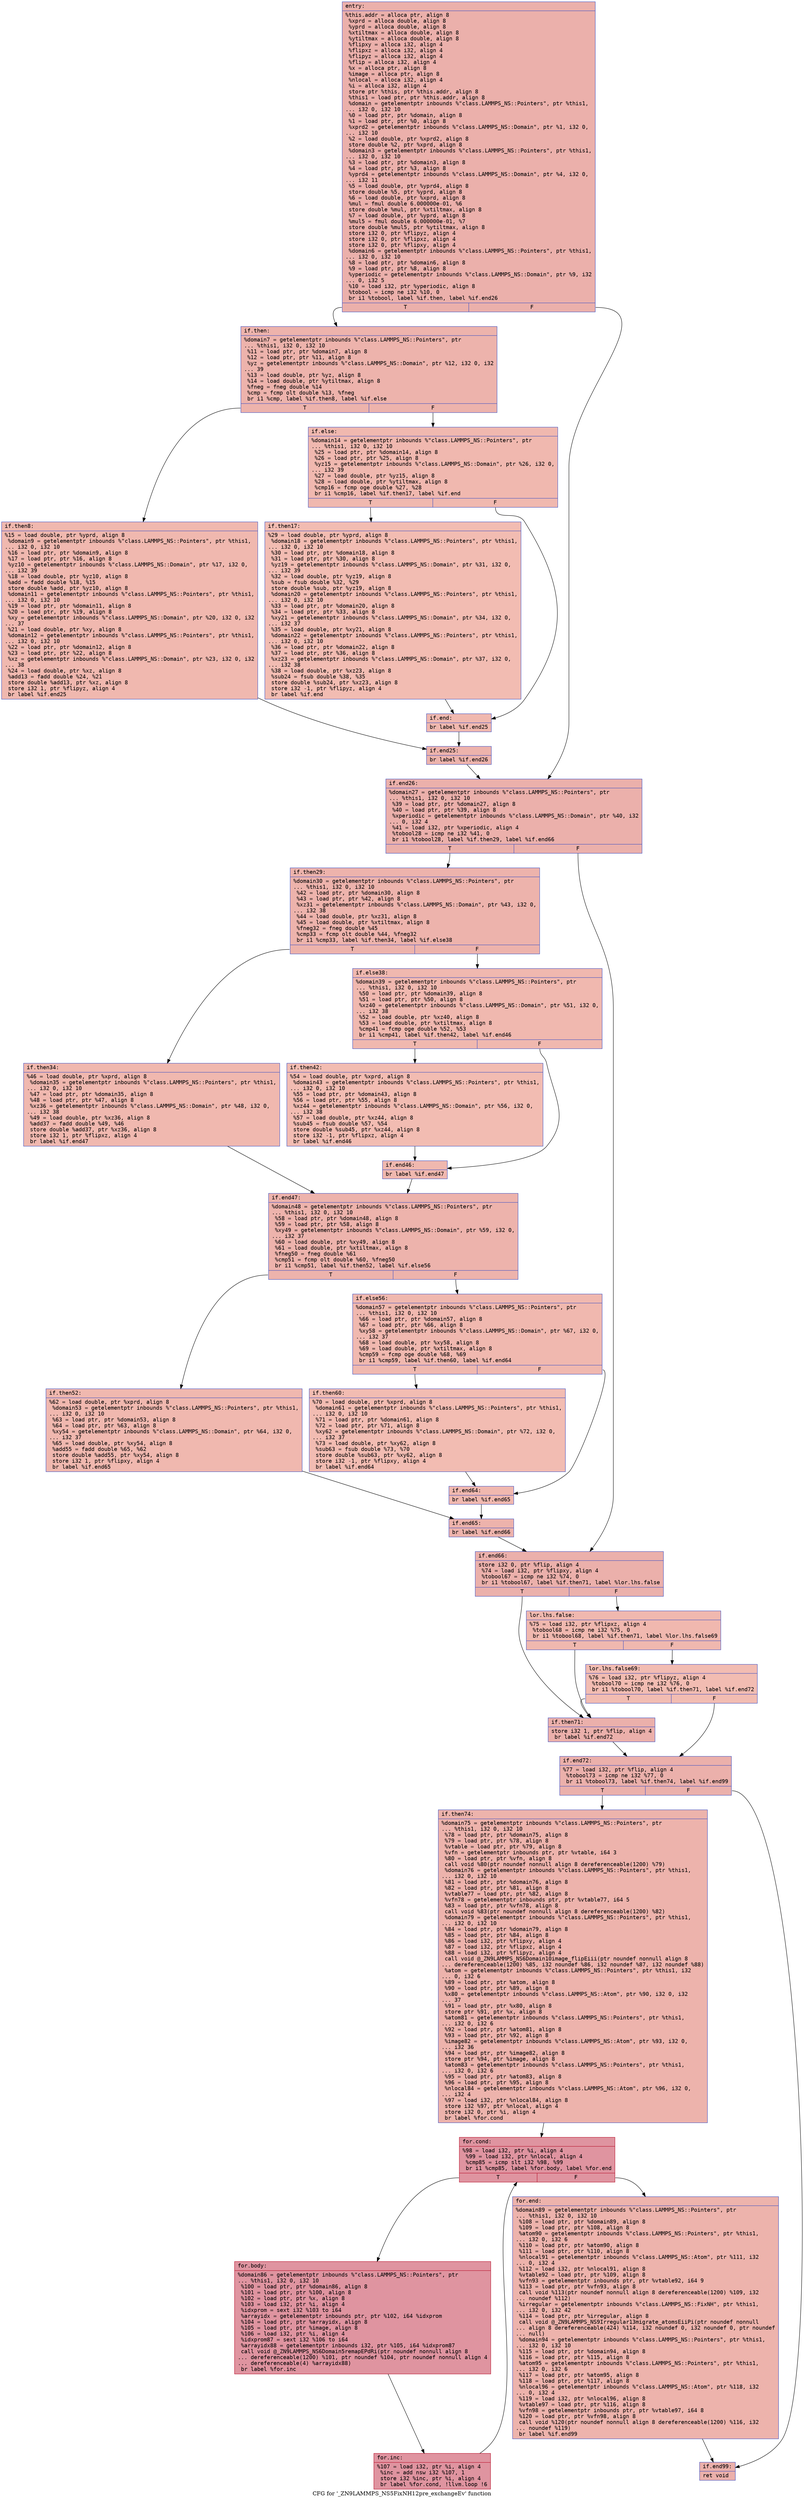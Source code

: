 digraph "CFG for '_ZN9LAMMPS_NS5FixNH12pre_exchangeEv' function" {
	label="CFG for '_ZN9LAMMPS_NS5FixNH12pre_exchangeEv' function";

	Node0x55b2c7a695d0 [shape=record,color="#3d50c3ff", style=filled, fillcolor="#d24b4070" fontname="Courier",label="{entry:\l|  %this.addr = alloca ptr, align 8\l  %xprd = alloca double, align 8\l  %yprd = alloca double, align 8\l  %xtiltmax = alloca double, align 8\l  %ytiltmax = alloca double, align 8\l  %flipxy = alloca i32, align 4\l  %flipxz = alloca i32, align 4\l  %flipyz = alloca i32, align 4\l  %flip = alloca i32, align 4\l  %x = alloca ptr, align 8\l  %image = alloca ptr, align 8\l  %nlocal = alloca i32, align 4\l  %i = alloca i32, align 4\l  store ptr %this, ptr %this.addr, align 8\l  %this1 = load ptr, ptr %this.addr, align 8\l  %domain = getelementptr inbounds %\"class.LAMMPS_NS::Pointers\", ptr %this1,\l... i32 0, i32 10\l  %0 = load ptr, ptr %domain, align 8\l  %1 = load ptr, ptr %0, align 8\l  %xprd2 = getelementptr inbounds %\"class.LAMMPS_NS::Domain\", ptr %1, i32 0,\l... i32 10\l  %2 = load double, ptr %xprd2, align 8\l  store double %2, ptr %xprd, align 8\l  %domain3 = getelementptr inbounds %\"class.LAMMPS_NS::Pointers\", ptr %this1,\l... i32 0, i32 10\l  %3 = load ptr, ptr %domain3, align 8\l  %4 = load ptr, ptr %3, align 8\l  %yprd4 = getelementptr inbounds %\"class.LAMMPS_NS::Domain\", ptr %4, i32 0,\l... i32 11\l  %5 = load double, ptr %yprd4, align 8\l  store double %5, ptr %yprd, align 8\l  %6 = load double, ptr %xprd, align 8\l  %mul = fmul double 6.000000e-01, %6\l  store double %mul, ptr %xtiltmax, align 8\l  %7 = load double, ptr %yprd, align 8\l  %mul5 = fmul double 6.000000e-01, %7\l  store double %mul5, ptr %ytiltmax, align 8\l  store i32 0, ptr %flipyz, align 4\l  store i32 0, ptr %flipxz, align 4\l  store i32 0, ptr %flipxy, align 4\l  %domain6 = getelementptr inbounds %\"class.LAMMPS_NS::Pointers\", ptr %this1,\l... i32 0, i32 10\l  %8 = load ptr, ptr %domain6, align 8\l  %9 = load ptr, ptr %8, align 8\l  %yperiodic = getelementptr inbounds %\"class.LAMMPS_NS::Domain\", ptr %9, i32\l... 0, i32 5\l  %10 = load i32, ptr %yperiodic, align 8\l  %tobool = icmp ne i32 %10, 0\l  br i1 %tobool, label %if.then, label %if.end26\l|{<s0>T|<s1>F}}"];
	Node0x55b2c7a695d0:s0 -> Node0x55b2c7e4a330[tooltip="entry -> if.then\nProbability 62.50%" ];
	Node0x55b2c7a695d0:s1 -> Node0x55b2c7e4a3a0[tooltip="entry -> if.end26\nProbability 37.50%" ];
	Node0x55b2c7e4a330 [shape=record,color="#3d50c3ff", style=filled, fillcolor="#d6524470" fontname="Courier",label="{if.then:\l|  %domain7 = getelementptr inbounds %\"class.LAMMPS_NS::Pointers\", ptr\l... %this1, i32 0, i32 10\l  %11 = load ptr, ptr %domain7, align 8\l  %12 = load ptr, ptr %11, align 8\l  %yz = getelementptr inbounds %\"class.LAMMPS_NS::Domain\", ptr %12, i32 0, i32\l... 39\l  %13 = load double, ptr %yz, align 8\l  %14 = load double, ptr %ytiltmax, align 8\l  %fneg = fneg double %14\l  %cmp = fcmp olt double %13, %fneg\l  br i1 %cmp, label %if.then8, label %if.else\l|{<s0>T|<s1>F}}"];
	Node0x55b2c7e4a330:s0 -> Node0x55b2c7e4c0b0[tooltip="if.then -> if.then8\nProbability 50.00%" ];
	Node0x55b2c7e4a330:s1 -> Node0x55b2c7e4c130[tooltip="if.then -> if.else\nProbability 50.00%" ];
	Node0x55b2c7e4c0b0 [shape=record,color="#3d50c3ff", style=filled, fillcolor="#dc5d4a70" fontname="Courier",label="{if.then8:\l|  %15 = load double, ptr %yprd, align 8\l  %domain9 = getelementptr inbounds %\"class.LAMMPS_NS::Pointers\", ptr %this1,\l... i32 0, i32 10\l  %16 = load ptr, ptr %domain9, align 8\l  %17 = load ptr, ptr %16, align 8\l  %yz10 = getelementptr inbounds %\"class.LAMMPS_NS::Domain\", ptr %17, i32 0,\l... i32 39\l  %18 = load double, ptr %yz10, align 8\l  %add = fadd double %18, %15\l  store double %add, ptr %yz10, align 8\l  %domain11 = getelementptr inbounds %\"class.LAMMPS_NS::Pointers\", ptr %this1,\l... i32 0, i32 10\l  %19 = load ptr, ptr %domain11, align 8\l  %20 = load ptr, ptr %19, align 8\l  %xy = getelementptr inbounds %\"class.LAMMPS_NS::Domain\", ptr %20, i32 0, i32\l... 37\l  %21 = load double, ptr %xy, align 8\l  %domain12 = getelementptr inbounds %\"class.LAMMPS_NS::Pointers\", ptr %this1,\l... i32 0, i32 10\l  %22 = load ptr, ptr %domain12, align 8\l  %23 = load ptr, ptr %22, align 8\l  %xz = getelementptr inbounds %\"class.LAMMPS_NS::Domain\", ptr %23, i32 0, i32\l... 38\l  %24 = load double, ptr %xz, align 8\l  %add13 = fadd double %24, %21\l  store double %add13, ptr %xz, align 8\l  store i32 1, ptr %flipyz, align 4\l  br label %if.end25\l}"];
	Node0x55b2c7e4c0b0 -> Node0x55b2c7e4cff0[tooltip="if.then8 -> if.end25\nProbability 100.00%" ];
	Node0x55b2c7e4c130 [shape=record,color="#3d50c3ff", style=filled, fillcolor="#dc5d4a70" fontname="Courier",label="{if.else:\l|  %domain14 = getelementptr inbounds %\"class.LAMMPS_NS::Pointers\", ptr\l... %this1, i32 0, i32 10\l  %25 = load ptr, ptr %domain14, align 8\l  %26 = load ptr, ptr %25, align 8\l  %yz15 = getelementptr inbounds %\"class.LAMMPS_NS::Domain\", ptr %26, i32 0,\l... i32 39\l  %27 = load double, ptr %yz15, align 8\l  %28 = load double, ptr %ytiltmax, align 8\l  %cmp16 = fcmp oge double %27, %28\l  br i1 %cmp16, label %if.then17, label %if.end\l|{<s0>T|<s1>F}}"];
	Node0x55b2c7e4c130:s0 -> Node0x55b2c7e4d560[tooltip="if.else -> if.then17\nProbability 50.00%" ];
	Node0x55b2c7e4c130:s1 -> Node0x55b2c7e4d5e0[tooltip="if.else -> if.end\nProbability 50.00%" ];
	Node0x55b2c7e4d560 [shape=record,color="#3d50c3ff", style=filled, fillcolor="#e1675170" fontname="Courier",label="{if.then17:\l|  %29 = load double, ptr %yprd, align 8\l  %domain18 = getelementptr inbounds %\"class.LAMMPS_NS::Pointers\", ptr %this1,\l... i32 0, i32 10\l  %30 = load ptr, ptr %domain18, align 8\l  %31 = load ptr, ptr %30, align 8\l  %yz19 = getelementptr inbounds %\"class.LAMMPS_NS::Domain\", ptr %31, i32 0,\l... i32 39\l  %32 = load double, ptr %yz19, align 8\l  %sub = fsub double %32, %29\l  store double %sub, ptr %yz19, align 8\l  %domain20 = getelementptr inbounds %\"class.LAMMPS_NS::Pointers\", ptr %this1,\l... i32 0, i32 10\l  %33 = load ptr, ptr %domain20, align 8\l  %34 = load ptr, ptr %33, align 8\l  %xy21 = getelementptr inbounds %\"class.LAMMPS_NS::Domain\", ptr %34, i32 0,\l... i32 37\l  %35 = load double, ptr %xy21, align 8\l  %domain22 = getelementptr inbounds %\"class.LAMMPS_NS::Pointers\", ptr %this1,\l... i32 0, i32 10\l  %36 = load ptr, ptr %domain22, align 8\l  %37 = load ptr, ptr %36, align 8\l  %xz23 = getelementptr inbounds %\"class.LAMMPS_NS::Domain\", ptr %37, i32 0,\l... i32 38\l  %38 = load double, ptr %xz23, align 8\l  %sub24 = fsub double %38, %35\l  store double %sub24, ptr %xz23, align 8\l  store i32 -1, ptr %flipyz, align 4\l  br label %if.end\l}"];
	Node0x55b2c7e4d560 -> Node0x55b2c7e4d5e0[tooltip="if.then17 -> if.end\nProbability 100.00%" ];
	Node0x55b2c7e4d5e0 [shape=record,color="#3d50c3ff", style=filled, fillcolor="#dc5d4a70" fontname="Courier",label="{if.end:\l|  br label %if.end25\l}"];
	Node0x55b2c7e4d5e0 -> Node0x55b2c7e4cff0[tooltip="if.end -> if.end25\nProbability 100.00%" ];
	Node0x55b2c7e4cff0 [shape=record,color="#3d50c3ff", style=filled, fillcolor="#d6524470" fontname="Courier",label="{if.end25:\l|  br label %if.end26\l}"];
	Node0x55b2c7e4cff0 -> Node0x55b2c7e4a3a0[tooltip="if.end25 -> if.end26\nProbability 100.00%" ];
	Node0x55b2c7e4a3a0 [shape=record,color="#3d50c3ff", style=filled, fillcolor="#d24b4070" fontname="Courier",label="{if.end26:\l|  %domain27 = getelementptr inbounds %\"class.LAMMPS_NS::Pointers\", ptr\l... %this1, i32 0, i32 10\l  %39 = load ptr, ptr %domain27, align 8\l  %40 = load ptr, ptr %39, align 8\l  %xperiodic = getelementptr inbounds %\"class.LAMMPS_NS::Domain\", ptr %40, i32\l... 0, i32 4\l  %41 = load i32, ptr %xperiodic, align 4\l  %tobool28 = icmp ne i32 %41, 0\l  br i1 %tobool28, label %if.then29, label %if.end66\l|{<s0>T|<s1>F}}"];
	Node0x55b2c7e4a3a0:s0 -> Node0x55b2c7e4ed30[tooltip="if.end26 -> if.then29\nProbability 62.50%" ];
	Node0x55b2c7e4a3a0:s1 -> Node0x55b2c7e4edb0[tooltip="if.end26 -> if.end66\nProbability 37.50%" ];
	Node0x55b2c7e4ed30 [shape=record,color="#3d50c3ff", style=filled, fillcolor="#d6524470" fontname="Courier",label="{if.then29:\l|  %domain30 = getelementptr inbounds %\"class.LAMMPS_NS::Pointers\", ptr\l... %this1, i32 0, i32 10\l  %42 = load ptr, ptr %domain30, align 8\l  %43 = load ptr, ptr %42, align 8\l  %xz31 = getelementptr inbounds %\"class.LAMMPS_NS::Domain\", ptr %43, i32 0,\l... i32 38\l  %44 = load double, ptr %xz31, align 8\l  %45 = load double, ptr %xtiltmax, align 8\l  %fneg32 = fneg double %45\l  %cmp33 = fcmp olt double %44, %fneg32\l  br i1 %cmp33, label %if.then34, label %if.else38\l|{<s0>T|<s1>F}}"];
	Node0x55b2c7e4ed30:s0 -> Node0x55b2c7e4f3f0[tooltip="if.then29 -> if.then34\nProbability 50.00%" ];
	Node0x55b2c7e4ed30:s1 -> Node0x55b2c7e4f470[tooltip="if.then29 -> if.else38\nProbability 50.00%" ];
	Node0x55b2c7e4f3f0 [shape=record,color="#3d50c3ff", style=filled, fillcolor="#dc5d4a70" fontname="Courier",label="{if.then34:\l|  %46 = load double, ptr %xprd, align 8\l  %domain35 = getelementptr inbounds %\"class.LAMMPS_NS::Pointers\", ptr %this1,\l... i32 0, i32 10\l  %47 = load ptr, ptr %domain35, align 8\l  %48 = load ptr, ptr %47, align 8\l  %xz36 = getelementptr inbounds %\"class.LAMMPS_NS::Domain\", ptr %48, i32 0,\l... i32 38\l  %49 = load double, ptr %xz36, align 8\l  %add37 = fadd double %49, %46\l  store double %add37, ptr %xz36, align 8\l  store i32 1, ptr %flipxz, align 4\l  br label %if.end47\l}"];
	Node0x55b2c7e4f3f0 -> Node0x55b2c7e50370[tooltip="if.then34 -> if.end47\nProbability 100.00%" ];
	Node0x55b2c7e4f470 [shape=record,color="#3d50c3ff", style=filled, fillcolor="#dc5d4a70" fontname="Courier",label="{if.else38:\l|  %domain39 = getelementptr inbounds %\"class.LAMMPS_NS::Pointers\", ptr\l... %this1, i32 0, i32 10\l  %50 = load ptr, ptr %domain39, align 8\l  %51 = load ptr, ptr %50, align 8\l  %xz40 = getelementptr inbounds %\"class.LAMMPS_NS::Domain\", ptr %51, i32 0,\l... i32 38\l  %52 = load double, ptr %xz40, align 8\l  %53 = load double, ptr %xtiltmax, align 8\l  %cmp41 = fcmp oge double %52, %53\l  br i1 %cmp41, label %if.then42, label %if.end46\l|{<s0>T|<s1>F}}"];
	Node0x55b2c7e4f470:s0 -> Node0x55b2c7e508e0[tooltip="if.else38 -> if.then42\nProbability 50.00%" ];
	Node0x55b2c7e4f470:s1 -> Node0x55b2c7e50960[tooltip="if.else38 -> if.end46\nProbability 50.00%" ];
	Node0x55b2c7e508e0 [shape=record,color="#3d50c3ff", style=filled, fillcolor="#e1675170" fontname="Courier",label="{if.then42:\l|  %54 = load double, ptr %xprd, align 8\l  %domain43 = getelementptr inbounds %\"class.LAMMPS_NS::Pointers\", ptr %this1,\l... i32 0, i32 10\l  %55 = load ptr, ptr %domain43, align 8\l  %56 = load ptr, ptr %55, align 8\l  %xz44 = getelementptr inbounds %\"class.LAMMPS_NS::Domain\", ptr %56, i32 0,\l... i32 38\l  %57 = load double, ptr %xz44, align 8\l  %sub45 = fsub double %57, %54\l  store double %sub45, ptr %xz44, align 8\l  store i32 -1, ptr %flipxz, align 4\l  br label %if.end46\l}"];
	Node0x55b2c7e508e0 -> Node0x55b2c7e50960[tooltip="if.then42 -> if.end46\nProbability 100.00%" ];
	Node0x55b2c7e50960 [shape=record,color="#3d50c3ff", style=filled, fillcolor="#dc5d4a70" fontname="Courier",label="{if.end46:\l|  br label %if.end47\l}"];
	Node0x55b2c7e50960 -> Node0x55b2c7e50370[tooltip="if.end46 -> if.end47\nProbability 100.00%" ];
	Node0x55b2c7e50370 [shape=record,color="#3d50c3ff", style=filled, fillcolor="#d6524470" fontname="Courier",label="{if.end47:\l|  %domain48 = getelementptr inbounds %\"class.LAMMPS_NS::Pointers\", ptr\l... %this1, i32 0, i32 10\l  %58 = load ptr, ptr %domain48, align 8\l  %59 = load ptr, ptr %58, align 8\l  %xy49 = getelementptr inbounds %\"class.LAMMPS_NS::Domain\", ptr %59, i32 0,\l... i32 37\l  %60 = load double, ptr %xy49, align 8\l  %61 = load double, ptr %xtiltmax, align 8\l  %fneg50 = fneg double %61\l  %cmp51 = fcmp olt double %60, %fneg50\l  br i1 %cmp51, label %if.then52, label %if.else56\l|{<s0>T|<s1>F}}"];
	Node0x55b2c7e50370:s0 -> Node0x55b2c7e51640[tooltip="if.end47 -> if.then52\nProbability 50.00%" ];
	Node0x55b2c7e50370:s1 -> Node0x55b2c7e516c0[tooltip="if.end47 -> if.else56\nProbability 50.00%" ];
	Node0x55b2c7e51640 [shape=record,color="#3d50c3ff", style=filled, fillcolor="#dc5d4a70" fontname="Courier",label="{if.then52:\l|  %62 = load double, ptr %xprd, align 8\l  %domain53 = getelementptr inbounds %\"class.LAMMPS_NS::Pointers\", ptr %this1,\l... i32 0, i32 10\l  %63 = load ptr, ptr %domain53, align 8\l  %64 = load ptr, ptr %63, align 8\l  %xy54 = getelementptr inbounds %\"class.LAMMPS_NS::Domain\", ptr %64, i32 0,\l... i32 37\l  %65 = load double, ptr %xy54, align 8\l  %add55 = fadd double %65, %62\l  store double %add55, ptr %xy54, align 8\l  store i32 1, ptr %flipxy, align 4\l  br label %if.end65\l}"];
	Node0x55b2c7e51640 -> Node0x55b2c7e51db0[tooltip="if.then52 -> if.end65\nProbability 100.00%" ];
	Node0x55b2c7e516c0 [shape=record,color="#3d50c3ff", style=filled, fillcolor="#dc5d4a70" fontname="Courier",label="{if.else56:\l|  %domain57 = getelementptr inbounds %\"class.LAMMPS_NS::Pointers\", ptr\l... %this1, i32 0, i32 10\l  %66 = load ptr, ptr %domain57, align 8\l  %67 = load ptr, ptr %66, align 8\l  %xy58 = getelementptr inbounds %\"class.LAMMPS_NS::Domain\", ptr %67, i32 0,\l... i32 37\l  %68 = load double, ptr %xy58, align 8\l  %69 = load double, ptr %xtiltmax, align 8\l  %cmp59 = fcmp oge double %68, %69\l  br i1 %cmp59, label %if.then60, label %if.end64\l|{<s0>T|<s1>F}}"];
	Node0x55b2c7e516c0:s0 -> Node0x55b2c7e52320[tooltip="if.else56 -> if.then60\nProbability 50.00%" ];
	Node0x55b2c7e516c0:s1 -> Node0x55b2c7e523a0[tooltip="if.else56 -> if.end64\nProbability 50.00%" ];
	Node0x55b2c7e52320 [shape=record,color="#3d50c3ff", style=filled, fillcolor="#e1675170" fontname="Courier",label="{if.then60:\l|  %70 = load double, ptr %xprd, align 8\l  %domain61 = getelementptr inbounds %\"class.LAMMPS_NS::Pointers\", ptr %this1,\l... i32 0, i32 10\l  %71 = load ptr, ptr %domain61, align 8\l  %72 = load ptr, ptr %71, align 8\l  %xy62 = getelementptr inbounds %\"class.LAMMPS_NS::Domain\", ptr %72, i32 0,\l... i32 37\l  %73 = load double, ptr %xy62, align 8\l  %sub63 = fsub double %73, %70\l  store double %sub63, ptr %xy62, align 8\l  store i32 -1, ptr %flipxy, align 4\l  br label %if.end64\l}"];
	Node0x55b2c7e52320 -> Node0x55b2c7e523a0[tooltip="if.then60 -> if.end64\nProbability 100.00%" ];
	Node0x55b2c7e523a0 [shape=record,color="#3d50c3ff", style=filled, fillcolor="#dc5d4a70" fontname="Courier",label="{if.end64:\l|  br label %if.end65\l}"];
	Node0x55b2c7e523a0 -> Node0x55b2c7e51db0[tooltip="if.end64 -> if.end65\nProbability 100.00%" ];
	Node0x55b2c7e51db0 [shape=record,color="#3d50c3ff", style=filled, fillcolor="#d6524470" fontname="Courier",label="{if.end65:\l|  br label %if.end66\l}"];
	Node0x55b2c7e51db0 -> Node0x55b2c7e4edb0[tooltip="if.end65 -> if.end66\nProbability 100.00%" ];
	Node0x55b2c7e4edb0 [shape=record,color="#3d50c3ff", style=filled, fillcolor="#d24b4070" fontname="Courier",label="{if.end66:\l|  store i32 0, ptr %flip, align 4\l  %74 = load i32, ptr %flipxy, align 4\l  %tobool67 = icmp ne i32 %74, 0\l  br i1 %tobool67, label %if.then71, label %lor.lhs.false\l|{<s0>T|<s1>F}}"];
	Node0x55b2c7e4edb0:s0 -> Node0x55b2c7e4da50[tooltip="if.end66 -> if.then71\nProbability 62.50%" ];
	Node0x55b2c7e4edb0:s1 -> Node0x55b2c7e4dad0[tooltip="if.end66 -> lor.lhs.false\nProbability 37.50%" ];
	Node0x55b2c7e4dad0 [shape=record,color="#3d50c3ff", style=filled, fillcolor="#dc5d4a70" fontname="Courier",label="{lor.lhs.false:\l|  %75 = load i32, ptr %flipxz, align 4\l  %tobool68 = icmp ne i32 %75, 0\l  br i1 %tobool68, label %if.then71, label %lor.lhs.false69\l|{<s0>T|<s1>F}}"];
	Node0x55b2c7e4dad0:s0 -> Node0x55b2c7e4da50[tooltip="lor.lhs.false -> if.then71\nProbability 62.50%" ];
	Node0x55b2c7e4dad0:s1 -> Node0x55b2c7e4dd40[tooltip="lor.lhs.false -> lor.lhs.false69\nProbability 37.50%" ];
	Node0x55b2c7e4dd40 [shape=record,color="#3d50c3ff", style=filled, fillcolor="#e1675170" fontname="Courier",label="{lor.lhs.false69:\l|  %76 = load i32, ptr %flipyz, align 4\l  %tobool70 = icmp ne i32 %76, 0\l  br i1 %tobool70, label %if.then71, label %if.end72\l|{<s0>T|<s1>F}}"];
	Node0x55b2c7e4dd40:s0 -> Node0x55b2c7e4da50[tooltip="lor.lhs.false69 -> if.then71\nProbability 62.50%" ];
	Node0x55b2c7e4dd40:s1 -> Node0x55b2c7e4dfb0[tooltip="lor.lhs.false69 -> if.end72\nProbability 37.50%" ];
	Node0x55b2c7e4da50 [shape=record,color="#3d50c3ff", style=filled, fillcolor="#d24b4070" fontname="Courier",label="{if.then71:\l|  store i32 1, ptr %flip, align 4\l  br label %if.end72\l}"];
	Node0x55b2c7e4da50 -> Node0x55b2c7e4dfb0[tooltip="if.then71 -> if.end72\nProbability 100.00%" ];
	Node0x55b2c7e4dfb0 [shape=record,color="#3d50c3ff", style=filled, fillcolor="#d24b4070" fontname="Courier",label="{if.end72:\l|  %77 = load i32, ptr %flip, align 4\l  %tobool73 = icmp ne i32 %77, 0\l  br i1 %tobool73, label %if.then74, label %if.end99\l|{<s0>T|<s1>F}}"];
	Node0x55b2c7e4dfb0:s0 -> Node0x55b2c7e53cb0[tooltip="if.end72 -> if.then74\nProbability 62.50%" ];
	Node0x55b2c7e4dfb0:s1 -> Node0x55b2c7e53d30[tooltip="if.end72 -> if.end99\nProbability 37.50%" ];
	Node0x55b2c7e53cb0 [shape=record,color="#3d50c3ff", style=filled, fillcolor="#d6524470" fontname="Courier",label="{if.then74:\l|  %domain75 = getelementptr inbounds %\"class.LAMMPS_NS::Pointers\", ptr\l... %this1, i32 0, i32 10\l  %78 = load ptr, ptr %domain75, align 8\l  %79 = load ptr, ptr %78, align 8\l  %vtable = load ptr, ptr %79, align 8\l  %vfn = getelementptr inbounds ptr, ptr %vtable, i64 3\l  %80 = load ptr, ptr %vfn, align 8\l  call void %80(ptr noundef nonnull align 8 dereferenceable(1200) %79)\l  %domain76 = getelementptr inbounds %\"class.LAMMPS_NS::Pointers\", ptr %this1,\l... i32 0, i32 10\l  %81 = load ptr, ptr %domain76, align 8\l  %82 = load ptr, ptr %81, align 8\l  %vtable77 = load ptr, ptr %82, align 8\l  %vfn78 = getelementptr inbounds ptr, ptr %vtable77, i64 5\l  %83 = load ptr, ptr %vfn78, align 8\l  call void %83(ptr noundef nonnull align 8 dereferenceable(1200) %82)\l  %domain79 = getelementptr inbounds %\"class.LAMMPS_NS::Pointers\", ptr %this1,\l... i32 0, i32 10\l  %84 = load ptr, ptr %domain79, align 8\l  %85 = load ptr, ptr %84, align 8\l  %86 = load i32, ptr %flipxy, align 4\l  %87 = load i32, ptr %flipxz, align 4\l  %88 = load i32, ptr %flipyz, align 4\l  call void @_ZN9LAMMPS_NS6Domain10image_flipEiii(ptr noundef nonnull align 8\l... dereferenceable(1200) %85, i32 noundef %86, i32 noundef %87, i32 noundef %88)\l  %atom = getelementptr inbounds %\"class.LAMMPS_NS::Pointers\", ptr %this1, i32\l... 0, i32 6\l  %89 = load ptr, ptr %atom, align 8\l  %90 = load ptr, ptr %89, align 8\l  %x80 = getelementptr inbounds %\"class.LAMMPS_NS::Atom\", ptr %90, i32 0, i32\l... 37\l  %91 = load ptr, ptr %x80, align 8\l  store ptr %91, ptr %x, align 8\l  %atom81 = getelementptr inbounds %\"class.LAMMPS_NS::Pointers\", ptr %this1,\l... i32 0, i32 6\l  %92 = load ptr, ptr %atom81, align 8\l  %93 = load ptr, ptr %92, align 8\l  %image82 = getelementptr inbounds %\"class.LAMMPS_NS::Atom\", ptr %93, i32 0,\l... i32 36\l  %94 = load ptr, ptr %image82, align 8\l  store ptr %94, ptr %image, align 8\l  %atom83 = getelementptr inbounds %\"class.LAMMPS_NS::Pointers\", ptr %this1,\l... i32 0, i32 6\l  %95 = load ptr, ptr %atom83, align 8\l  %96 = load ptr, ptr %95, align 8\l  %nlocal84 = getelementptr inbounds %\"class.LAMMPS_NS::Atom\", ptr %96, i32 0,\l... i32 4\l  %97 = load i32, ptr %nlocal84, align 8\l  store i32 %97, ptr %nlocal, align 4\l  store i32 0, ptr %i, align 4\l  br label %for.cond\l}"];
	Node0x55b2c7e53cb0 -> Node0x55b2c7e4fa90[tooltip="if.then74 -> for.cond\nProbability 100.00%" ];
	Node0x55b2c7e4fa90 [shape=record,color="#b70d28ff", style=filled, fillcolor="#b70d2870" fontname="Courier",label="{for.cond:\l|  %98 = load i32, ptr %i, align 4\l  %99 = load i32, ptr %nlocal, align 4\l  %cmp85 = icmp slt i32 %98, %99\l  br i1 %cmp85, label %for.body, label %for.end\l|{<s0>T|<s1>F}}"];
	Node0x55b2c7e4fa90:s0 -> Node0x55b2c7e4fd30[tooltip="for.cond -> for.body\nProbability 96.88%" ];
	Node0x55b2c7e4fa90:s1 -> Node0x55b2c7e4fdb0[tooltip="for.cond -> for.end\nProbability 3.12%" ];
	Node0x55b2c7e4fd30 [shape=record,color="#b70d28ff", style=filled, fillcolor="#b70d2870" fontname="Courier",label="{for.body:\l|  %domain86 = getelementptr inbounds %\"class.LAMMPS_NS::Pointers\", ptr\l... %this1, i32 0, i32 10\l  %100 = load ptr, ptr %domain86, align 8\l  %101 = load ptr, ptr %100, align 8\l  %102 = load ptr, ptr %x, align 8\l  %103 = load i32, ptr %i, align 4\l  %idxprom = sext i32 %103 to i64\l  %arrayidx = getelementptr inbounds ptr, ptr %102, i64 %idxprom\l  %104 = load ptr, ptr %arrayidx, align 8\l  %105 = load ptr, ptr %image, align 8\l  %106 = load i32, ptr %i, align 4\l  %idxprom87 = sext i32 %106 to i64\l  %arrayidx88 = getelementptr inbounds i32, ptr %105, i64 %idxprom87\l  call void @_ZN9LAMMPS_NS6Domain5remapEPdRi(ptr noundef nonnull align 8\l... dereferenceable(1200) %101, ptr noundef %104, ptr noundef nonnull align 4\l... dereferenceable(4) %arrayidx88)\l  br label %for.inc\l}"];
	Node0x55b2c7e4fd30 -> Node0x55b2c7e56eb0[tooltip="for.body -> for.inc\nProbability 100.00%" ];
	Node0x55b2c7e56eb0 [shape=record,color="#b70d28ff", style=filled, fillcolor="#b70d2870" fontname="Courier",label="{for.inc:\l|  %107 = load i32, ptr %i, align 4\l  %inc = add nsw i32 %107, 1\l  store i32 %inc, ptr %i, align 4\l  br label %for.cond, !llvm.loop !6\l}"];
	Node0x55b2c7e56eb0 -> Node0x55b2c7e4fa90[tooltip="for.inc -> for.cond\nProbability 100.00%" ];
	Node0x55b2c7e4fdb0 [shape=record,color="#3d50c3ff", style=filled, fillcolor="#d6524470" fontname="Courier",label="{for.end:\l|  %domain89 = getelementptr inbounds %\"class.LAMMPS_NS::Pointers\", ptr\l... %this1, i32 0, i32 10\l  %108 = load ptr, ptr %domain89, align 8\l  %109 = load ptr, ptr %108, align 8\l  %atom90 = getelementptr inbounds %\"class.LAMMPS_NS::Pointers\", ptr %this1,\l... i32 0, i32 6\l  %110 = load ptr, ptr %atom90, align 8\l  %111 = load ptr, ptr %110, align 8\l  %nlocal91 = getelementptr inbounds %\"class.LAMMPS_NS::Atom\", ptr %111, i32\l... 0, i32 4\l  %112 = load i32, ptr %nlocal91, align 8\l  %vtable92 = load ptr, ptr %109, align 8\l  %vfn93 = getelementptr inbounds ptr, ptr %vtable92, i64 9\l  %113 = load ptr, ptr %vfn93, align 8\l  call void %113(ptr noundef nonnull align 8 dereferenceable(1200) %109, i32\l... noundef %112)\l  %irregular = getelementptr inbounds %\"class.LAMMPS_NS::FixNH\", ptr %this1,\l... i32 0, i32 42\l  %114 = load ptr, ptr %irregular, align 8\l  call void @_ZN9LAMMPS_NS9Irregular13migrate_atomsEiiPi(ptr noundef nonnull\l... align 8 dereferenceable(424) %114, i32 noundef 0, i32 noundef 0, ptr noundef\l... null)\l  %domain94 = getelementptr inbounds %\"class.LAMMPS_NS::Pointers\", ptr %this1,\l... i32 0, i32 10\l  %115 = load ptr, ptr %domain94, align 8\l  %116 = load ptr, ptr %115, align 8\l  %atom95 = getelementptr inbounds %\"class.LAMMPS_NS::Pointers\", ptr %this1,\l... i32 0, i32 6\l  %117 = load ptr, ptr %atom95, align 8\l  %118 = load ptr, ptr %117, align 8\l  %nlocal96 = getelementptr inbounds %\"class.LAMMPS_NS::Atom\", ptr %118, i32\l... 0, i32 4\l  %119 = load i32, ptr %nlocal96, align 8\l  %vtable97 = load ptr, ptr %116, align 8\l  %vfn98 = getelementptr inbounds ptr, ptr %vtable97, i64 8\l  %120 = load ptr, ptr %vfn98, align 8\l  call void %120(ptr noundef nonnull align 8 dereferenceable(1200) %116, i32\l... noundef %119)\l  br label %if.end99\l}"];
	Node0x55b2c7e4fdb0 -> Node0x55b2c7e53d30[tooltip="for.end -> if.end99\nProbability 100.00%" ];
	Node0x55b2c7e53d30 [shape=record,color="#3d50c3ff", style=filled, fillcolor="#d24b4070" fontname="Courier",label="{if.end99:\l|  ret void\l}"];
}
